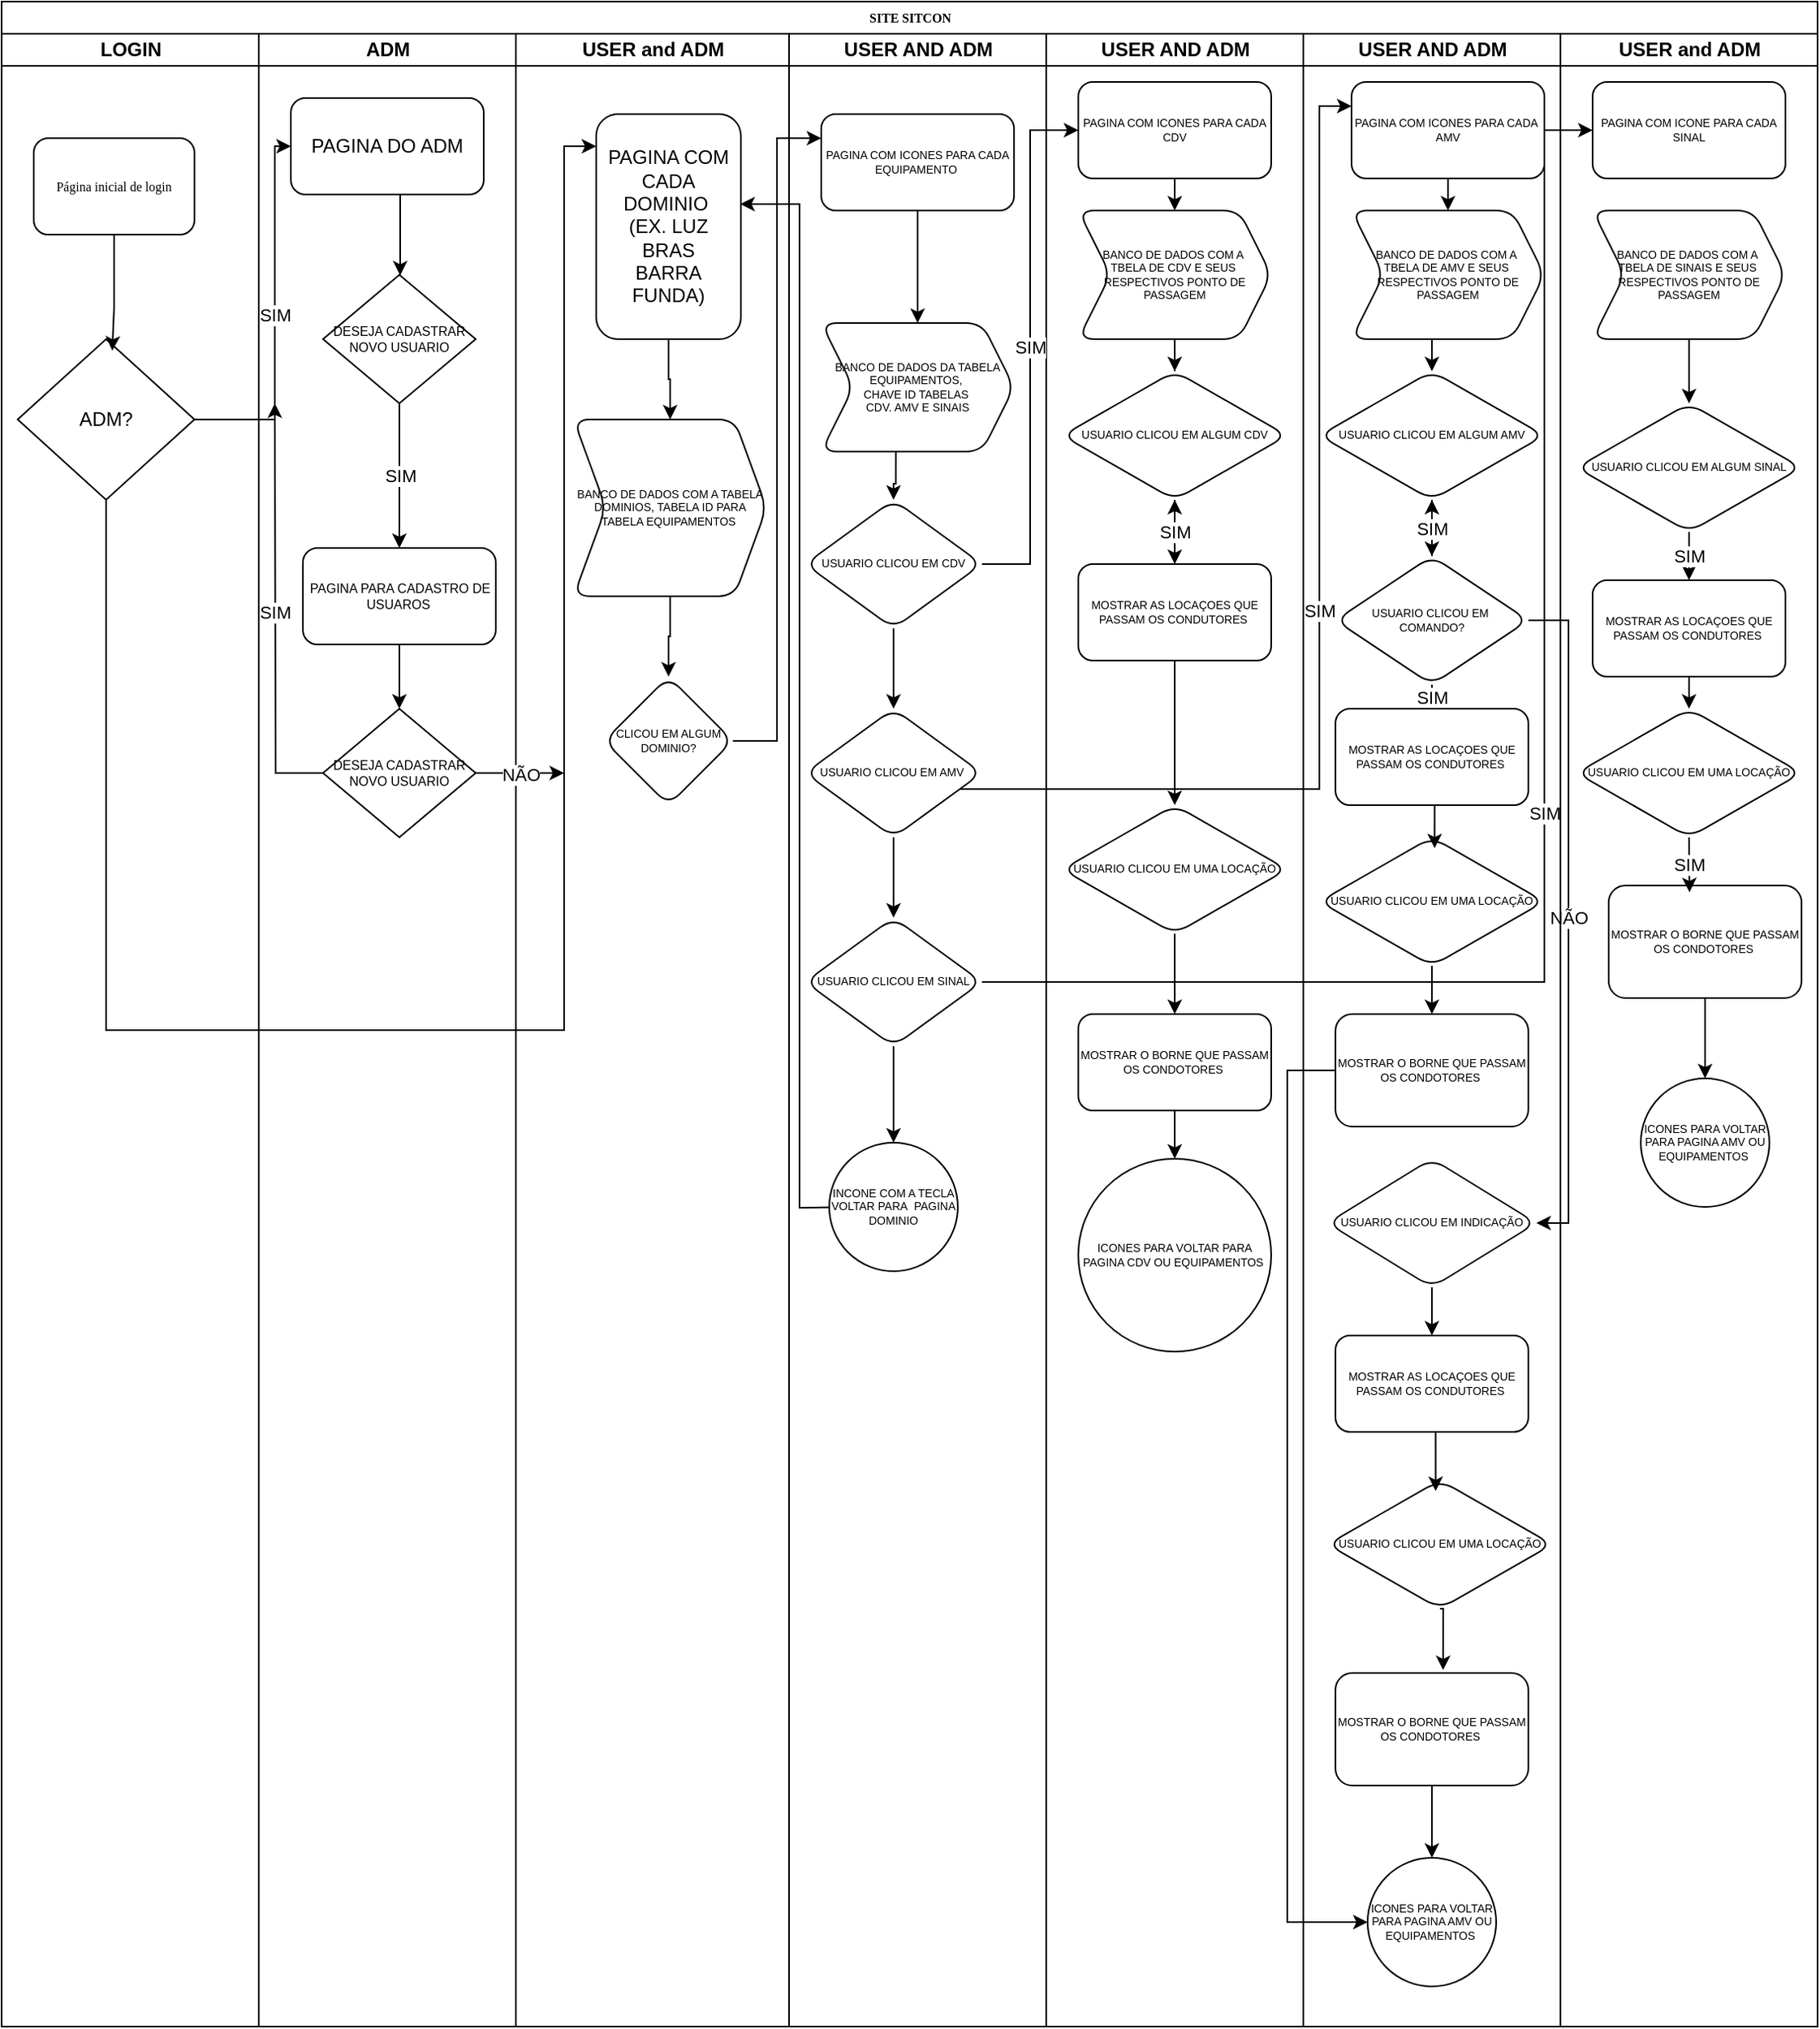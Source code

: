 <mxfile version="26.2.13">
  <diagram name="Page-1" id="74e2e168-ea6b-b213-b513-2b3c1d86103e">
    <mxGraphModel dx="870" dy="446" grid="1" gridSize="10" guides="1" tooltips="1" connect="1" arrows="1" fold="1" page="1" pageScale="1" pageWidth="1100" pageHeight="850" background="none" math="0" shadow="0">
      <root>
        <mxCell id="0" />
        <mxCell id="1" parent="0" />
        <mxCell id="77e6c97f196da883-1" value="SITE SITCON" style="swimlane;html=1;childLayout=stackLayout;startSize=20;rounded=0;shadow=0;labelBackgroundColor=none;strokeWidth=1;fontFamily=Verdana;fontSize=8;align=center;" parent="1" vertex="1">
          <mxGeometry x="470" y="40" width="1130" height="1260" as="geometry" />
        </mxCell>
        <mxCell id="77e6c97f196da883-2" value="LOGIN" style="swimlane;html=1;startSize=20;" parent="77e6c97f196da883-1" vertex="1">
          <mxGeometry y="20" width="160" height="1240" as="geometry" />
        </mxCell>
        <mxCell id="77e6c97f196da883-8" value="&lt;font style=&quot;vertical-align: inherit;&quot;&gt;&lt;font style=&quot;vertical-align: inherit;&quot;&gt;&lt;font style=&quot;vertical-align: inherit;&quot;&gt;&lt;font style=&quot;vertical-align: inherit;&quot;&gt;Página inicial de login&lt;/font&gt;&lt;/font&gt;&lt;/font&gt;&lt;/font&gt;" style="rounded=1;whiteSpace=wrap;html=1;shadow=0;labelBackgroundColor=none;strokeWidth=1;fontFamily=Verdana;fontSize=8;align=center;" parent="77e6c97f196da883-2" vertex="1">
          <mxGeometry x="20" y="65" width="100" height="60" as="geometry" />
        </mxCell>
        <mxCell id="tob97RW4iJGAJKN3WDi8-5" value="ADM?" style="rhombus;whiteSpace=wrap;html=1;" parent="77e6c97f196da883-2" vertex="1">
          <mxGeometry x="10" y="190" width="110" height="100" as="geometry" />
        </mxCell>
        <mxCell id="tob97RW4iJGAJKN3WDi8-8" value="" style="endArrow=classic;html=1;rounded=0;exitX=0.5;exitY=1;exitDx=0;exitDy=0;entryX=0.535;entryY=0.072;entryDx=0;entryDy=0;entryPerimeter=0;" parent="77e6c97f196da883-2" source="77e6c97f196da883-8" target="tob97RW4iJGAJKN3WDi8-5" edge="1">
          <mxGeometry width="50" height="50" relative="1" as="geometry">
            <mxPoint x="440" y="210" as="sourcePoint" />
            <mxPoint x="490" y="160" as="targetPoint" />
            <Array as="points">
              <mxPoint x="70" y="170" />
            </Array>
          </mxGeometry>
        </mxCell>
        <mxCell id="77e6c97f196da883-39" style="edgeStyle=orthogonalEdgeStyle;rounded=1;html=1;labelBackgroundColor=none;startArrow=none;startFill=0;startSize=5;endArrow=classicThin;endFill=1;endSize=5;jettySize=auto;orthogonalLoop=1;strokeWidth=1;fontFamily=Verdana;fontSize=8" parent="77e6c97f196da883-1" edge="1">
          <mxGeometry relative="1" as="geometry">
            <mxPoint x="600" y="690" as="sourcePoint" />
          </mxGeometry>
        </mxCell>
        <mxCell id="77e6c97f196da883-40" style="edgeStyle=orthogonalEdgeStyle;rounded=1;html=1;labelBackgroundColor=none;startArrow=none;startFill=0;startSize=5;endArrow=classicThin;endFill=1;endSize=5;jettySize=auto;orthogonalLoop=1;strokeWidth=1;fontFamily=Verdana;fontSize=8" parent="77e6c97f196da883-1" edge="1">
          <mxGeometry relative="1" as="geometry">
            <mxPoint x="770" y="690" as="sourcePoint" />
          </mxGeometry>
        </mxCell>
        <mxCell id="107ba76e4e335f99-3" style="edgeStyle=orthogonalEdgeStyle;rounded=1;html=1;labelBackgroundColor=none;startArrow=none;startFill=0;startSize=5;endArrow=classicThin;endFill=1;endSize=5;jettySize=auto;orthogonalLoop=1;strokeColor=#000000;strokeWidth=1;fontFamily=Verdana;fontSize=8;fontColor=#000000;" parent="77e6c97f196da883-1" edge="1">
          <mxGeometry relative="1" as="geometry">
            <mxPoint x="670" y="610" as="sourcePoint" />
          </mxGeometry>
        </mxCell>
        <mxCell id="107ba76e4e335f99-6" style="edgeStyle=orthogonalEdgeStyle;rounded=1;html=1;labelBackgroundColor=none;startArrow=none;startFill=0;startSize=5;endArrow=classicThin;endFill=1;endSize=5;jettySize=auto;orthogonalLoop=1;strokeWidth=1;fontFamily=Verdana;fontSize=8" parent="77e6c97f196da883-1" edge="1">
          <mxGeometry relative="1" as="geometry">
            <mxPoint x="510" y="610" as="targetPoint" />
          </mxGeometry>
        </mxCell>
        <mxCell id="77e6c97f196da883-3" value="ADM" style="swimlane;html=1;startSize=20;" parent="77e6c97f196da883-1" vertex="1">
          <mxGeometry x="160" y="20" width="160" height="1240" as="geometry" />
        </mxCell>
        <mxCell id="tob97RW4iJGAJKN3WDi8-20" value="SIM" style="edgeStyle=orthogonalEdgeStyle;rounded=0;orthogonalLoop=1;jettySize=auto;html=1;" parent="77e6c97f196da883-3" source="tob97RW4iJGAJKN3WDi8-11" target="tob97RW4iJGAJKN3WDi8-19" edge="1">
          <mxGeometry relative="1" as="geometry" />
        </mxCell>
        <mxCell id="tob97RW4iJGAJKN3WDi8-11" value="DESEJA CADASTRAR NOVO USUARIO" style="rhombus;whiteSpace=wrap;html=1;fontSize=8;" parent="77e6c97f196da883-3" vertex="1">
          <mxGeometry x="40" y="150" width="95" height="80" as="geometry" />
        </mxCell>
        <mxCell id="tob97RW4iJGAJKN3WDi8-23" value="" style="edgeStyle=orthogonalEdgeStyle;rounded=0;orthogonalLoop=1;jettySize=auto;html=1;" parent="77e6c97f196da883-3" source="tob97RW4iJGAJKN3WDi8-16" target="tob97RW4iJGAJKN3WDi8-11" edge="1">
          <mxGeometry relative="1" as="geometry">
            <Array as="points">
              <mxPoint x="88" y="110" />
              <mxPoint x="88" y="110" />
            </Array>
          </mxGeometry>
        </mxCell>
        <mxCell id="tob97RW4iJGAJKN3WDi8-16" value="PAGINA DO ADM" style="rounded=1;whiteSpace=wrap;html=1;" parent="77e6c97f196da883-3" vertex="1">
          <mxGeometry x="20" y="40" width="120" height="60" as="geometry" />
        </mxCell>
        <mxCell id="tob97RW4iJGAJKN3WDi8-24" value="" style="edgeStyle=orthogonalEdgeStyle;rounded=0;orthogonalLoop=1;jettySize=auto;html=1;" parent="77e6c97f196da883-3" source="tob97RW4iJGAJKN3WDi8-19" target="tob97RW4iJGAJKN3WDi8-21" edge="1">
          <mxGeometry relative="1" as="geometry" />
        </mxCell>
        <mxCell id="tob97RW4iJGAJKN3WDi8-19" value="PAGINA PARA CADASTRO DE USUAROS&amp;nbsp;" style="rounded=1;whiteSpace=wrap;html=1;fontSize=8;" parent="77e6c97f196da883-3" vertex="1">
          <mxGeometry x="27.5" y="320" width="120" height="60" as="geometry" />
        </mxCell>
        <mxCell id="tob97RW4iJGAJKN3WDi8-29" value="SIM" style="edgeStyle=orthogonalEdgeStyle;rounded=0;orthogonalLoop=1;jettySize=auto;html=1;exitX=0;exitY=0.5;exitDx=0;exitDy=0;" parent="77e6c97f196da883-3" source="tob97RW4iJGAJKN3WDi8-21" edge="1">
          <mxGeometry relative="1" as="geometry">
            <mxPoint x="10" y="230" as="targetPoint" />
          </mxGeometry>
        </mxCell>
        <mxCell id="tob97RW4iJGAJKN3WDi8-21" value="DESEJA CADASTRAR NOVO USUARIO" style="rhombus;whiteSpace=wrap;html=1;fontSize=8;" parent="77e6c97f196da883-3" vertex="1">
          <mxGeometry x="40" y="420" width="95" height="80" as="geometry" />
        </mxCell>
        <mxCell id="77e6c97f196da883-4" value="USER and ADM" style="swimlane;html=1;startSize=20;" parent="77e6c97f196da883-1" vertex="1">
          <mxGeometry x="320" y="20" width="170" height="1240" as="geometry" />
        </mxCell>
        <mxCell id="tob97RW4iJGAJKN3WDi8-35" value="" style="edgeStyle=orthogonalEdgeStyle;rounded=0;orthogonalLoop=1;jettySize=auto;html=1;" parent="77e6c97f196da883-4" source="tob97RW4iJGAJKN3WDi8-15" target="tob97RW4iJGAJKN3WDi8-34" edge="1">
          <mxGeometry relative="1" as="geometry" />
        </mxCell>
        <mxCell id="tob97RW4iJGAJKN3WDi8-15" value="PAGINA COM CADA DOMINIO&amp;nbsp;&lt;div&gt;(EX. LUZ&lt;/div&gt;&lt;div&gt;BRAS&lt;/div&gt;&lt;div&gt;BARRA FUNDA)&lt;/div&gt;" style="rounded=1;whiteSpace=wrap;html=1;" parent="77e6c97f196da883-4" vertex="1">
          <mxGeometry x="50" y="50" width="90" height="140" as="geometry" />
        </mxCell>
        <mxCell id="tob97RW4iJGAJKN3WDi8-37" value="" style="edgeStyle=orthogonalEdgeStyle;rounded=0;orthogonalLoop=1;jettySize=auto;html=1;" parent="77e6c97f196da883-4" source="tob97RW4iJGAJKN3WDi8-34" target="tob97RW4iJGAJKN3WDi8-36" edge="1">
          <mxGeometry relative="1" as="geometry" />
        </mxCell>
        <mxCell id="tob97RW4iJGAJKN3WDi8-34" value="BANCO DE DADOS COM A TABELA DOMINIOS, TABELA ID PARA TABELA EQUIPAMENTOS&amp;nbsp;" style="shape=step;perimeter=stepPerimeter;whiteSpace=wrap;html=1;fixedSize=1;rounded=1;fontSize=7;" parent="77e6c97f196da883-4" vertex="1">
          <mxGeometry x="36" y="240" width="120" height="110" as="geometry" />
        </mxCell>
        <mxCell id="tob97RW4iJGAJKN3WDi8-36" value="CLICOU EM ALGUM DOMINIO?" style="rhombus;whiteSpace=wrap;html=1;fontSize=7;rounded=1;" parent="77e6c97f196da883-4" vertex="1">
          <mxGeometry x="55" y="400" width="80" height="80" as="geometry" />
        </mxCell>
        <mxCell id="tob97RW4iJGAJKN3WDi8-72" style="edgeStyle=orthogonalEdgeStyle;rounded=0;orthogonalLoop=1;jettySize=auto;html=1;exitX=0;exitY=0.5;exitDx=0;exitDy=0;entryX=0.996;entryY=0.4;entryDx=0;entryDy=0;entryPerimeter=0;" parent="77e6c97f196da883-4" target="tob97RW4iJGAJKN3WDi8-15" edge="1">
          <mxGeometry relative="1" as="geometry">
            <mxPoint x="213" y="730" as="sourcePoint" />
            <mxPoint x="150" y="110" as="targetPoint" />
          </mxGeometry>
        </mxCell>
        <mxCell id="77e6c97f196da883-5" value="USER AND ADM" style="swimlane;html=1;startSize=20;" parent="77e6c97f196da883-1" vertex="1">
          <mxGeometry x="490" y="20" width="160" height="1240" as="geometry" />
        </mxCell>
        <mxCell id="77e6c97f196da883-36" style="edgeStyle=orthogonalEdgeStyle;rounded=1;html=1;labelBackgroundColor=none;startArrow=none;startFill=0;startSize=5;endArrow=classicThin;endFill=1;endSize=5;jettySize=auto;orthogonalLoop=1;strokeWidth=1;fontFamily=Verdana;fontSize=8" parent="77e6c97f196da883-5" edge="1">
          <mxGeometry relative="1" as="geometry">
            <mxPoint x="80" y="620" as="sourcePoint" />
          </mxGeometry>
        </mxCell>
        <mxCell id="tob97RW4iJGAJKN3WDi8-43" value="" style="edgeStyle=orthogonalEdgeStyle;rounded=0;orthogonalLoop=1;jettySize=auto;html=1;" parent="77e6c97f196da883-5" source="tob97RW4iJGAJKN3WDi8-38" target="tob97RW4iJGAJKN3WDi8-42" edge="1">
          <mxGeometry relative="1" as="geometry" />
        </mxCell>
        <mxCell id="tob97RW4iJGAJKN3WDi8-38" value="PAGINA COM ICONES PARA CADA EQUIPAMENTO&amp;nbsp;" style="whiteSpace=wrap;html=1;fontSize=7;rounded=1;" parent="77e6c97f196da883-5" vertex="1">
          <mxGeometry x="20" y="50" width="120" height="60" as="geometry" />
        </mxCell>
        <mxCell id="tob97RW4iJGAJKN3WDi8-45" value="" style="edgeStyle=orthogonalEdgeStyle;rounded=0;orthogonalLoop=1;jettySize=auto;html=1;exitX=0.387;exitY=0.975;exitDx=0;exitDy=0;exitPerimeter=0;" parent="77e6c97f196da883-5" source="tob97RW4iJGAJKN3WDi8-42" target="tob97RW4iJGAJKN3WDi8-44" edge="1">
          <mxGeometry relative="1" as="geometry" />
        </mxCell>
        <mxCell id="tob97RW4iJGAJKN3WDi8-42" value="&lt;font style=&quot;vertical-align: inherit;&quot;&gt;&lt;font style=&quot;vertical-align: inherit;&quot;&gt;BANCO DE DADOS DA TABELA EQUIPAMENTOS,&amp;nbsp;&lt;/font&gt;&lt;/font&gt;&lt;div&gt;&lt;font style=&quot;vertical-align: inherit;&quot;&gt;&lt;font style=&quot;vertical-align: inherit;&quot;&gt;CHAVE ID TABELAS&amp;nbsp;&lt;/font&gt;&lt;/font&gt;&lt;/div&gt;&lt;div&gt;&lt;font style=&quot;vertical-align: inherit;&quot;&gt;&lt;font style=&quot;vertical-align: inherit;&quot;&gt;CDV. AMV E SINAIS&lt;/font&gt;&lt;/font&gt;&lt;/div&gt;" style="shape=step;perimeter=stepPerimeter;whiteSpace=wrap;html=1;fixedSize=1;fontSize=7;rounded=1;" parent="77e6c97f196da883-5" vertex="1">
          <mxGeometry x="20" y="180" width="120" height="80" as="geometry" />
        </mxCell>
        <mxCell id="tob97RW4iJGAJKN3WDi8-47" value="" style="edgeStyle=orthogonalEdgeStyle;rounded=0;orthogonalLoop=1;jettySize=auto;html=1;" parent="77e6c97f196da883-5" source="tob97RW4iJGAJKN3WDi8-44" target="tob97RW4iJGAJKN3WDi8-46" edge="1">
          <mxGeometry relative="1" as="geometry" />
        </mxCell>
        <mxCell id="tob97RW4iJGAJKN3WDi8-44" value="USUARIO CLICOU EM CDV" style="rhombus;whiteSpace=wrap;html=1;fontSize=7;rounded=1;" parent="77e6c97f196da883-5" vertex="1">
          <mxGeometry x="10" y="290" width="110" height="80" as="geometry" />
        </mxCell>
        <mxCell id="tob97RW4iJGAJKN3WDi8-49" value="" style="edgeStyle=orthogonalEdgeStyle;rounded=0;orthogonalLoop=1;jettySize=auto;html=1;" parent="77e6c97f196da883-5" source="tob97RW4iJGAJKN3WDi8-46" target="tob97RW4iJGAJKN3WDi8-48" edge="1">
          <mxGeometry relative="1" as="geometry" />
        </mxCell>
        <mxCell id="tob97RW4iJGAJKN3WDi8-46" value="USUARIO CLICOU EM AMV&amp;nbsp;" style="rhombus;whiteSpace=wrap;html=1;fontSize=7;rounded=1;" parent="77e6c97f196da883-5" vertex="1">
          <mxGeometry x="10" y="420" width="110" height="80" as="geometry" />
        </mxCell>
        <mxCell id="tob97RW4iJGAJKN3WDi8-54" value="" style="edgeStyle=orthogonalEdgeStyle;rounded=0;orthogonalLoop=1;jettySize=auto;html=1;" parent="77e6c97f196da883-5" source="tob97RW4iJGAJKN3WDi8-48" target="tob97RW4iJGAJKN3WDi8-53" edge="1">
          <mxGeometry relative="1" as="geometry" />
        </mxCell>
        <mxCell id="tob97RW4iJGAJKN3WDi8-48" value="USUARIO CLICOU EM SINAL" style="rhombus;whiteSpace=wrap;html=1;fontSize=7;rounded=1;" parent="77e6c97f196da883-5" vertex="1">
          <mxGeometry x="10" y="550" width="110" height="80" as="geometry" />
        </mxCell>
        <mxCell id="tob97RW4iJGAJKN3WDi8-53" value="INCONE COM A TECLA VOLTAR PARA&amp;nbsp; PAGINA DOMINIO" style="ellipse;whiteSpace=wrap;html=1;fontSize=7;rounded=1;spacingTop=-1;" parent="77e6c97f196da883-5" vertex="1">
          <mxGeometry x="25" y="690" width="80" height="80" as="geometry" />
        </mxCell>
        <mxCell id="77e6c97f196da883-6" value="USER AND ADM" style="swimlane;html=1;startSize=20;" parent="77e6c97f196da883-1" vertex="1">
          <mxGeometry x="650" y="20" width="160" height="1240" as="geometry" />
        </mxCell>
        <mxCell id="tob97RW4iJGAJKN3WDi8-56" value="PAGINA COM ICONES PARA CADA CDV" style="whiteSpace=wrap;html=1;fontSize=7;rounded=1;" parent="77e6c97f196da883-6" vertex="1">
          <mxGeometry x="20" y="30" width="120" height="60" as="geometry" />
        </mxCell>
        <mxCell id="1hmsZ975THdR29czLZ52-2" style="edgeStyle=orthogonalEdgeStyle;rounded=0;orthogonalLoop=1;jettySize=auto;html=1;exitX=0.5;exitY=1;exitDx=0;exitDy=0;entryX=0.5;entryY=0;entryDx=0;entryDy=0;entryPerimeter=0;" edge="1" parent="77e6c97f196da883-6" source="tob97RW4iJGAJKN3WDi8-56">
          <mxGeometry relative="1" as="geometry">
            <mxPoint x="80" y="110" as="targetPoint" />
          </mxGeometry>
        </mxCell>
        <mxCell id="1hmsZ975THdR29czLZ52-7" value="" style="edgeStyle=orthogonalEdgeStyle;rounded=0;orthogonalLoop=1;jettySize=auto;html=1;" edge="1" parent="77e6c97f196da883-6" source="1hmsZ975THdR29czLZ52-3" target="1hmsZ975THdR29czLZ52-6">
          <mxGeometry relative="1" as="geometry" />
        </mxCell>
        <mxCell id="1hmsZ975THdR29czLZ52-3" value="BANCO DE DADOS COM A&amp;nbsp;&lt;div&gt;&lt;font style=&quot;vertical-align: inherit;&quot;&gt;&lt;font style=&quot;vertical-align: inherit;&quot;&gt;TBELA DE CDV E SEUS&amp;nbsp;&lt;/font&gt;&lt;/font&gt;&lt;/div&gt;&lt;div&gt;&lt;font style=&quot;vertical-align: inherit;&quot;&gt;&lt;font style=&quot;vertical-align: inherit;&quot;&gt;&lt;font style=&quot;vertical-align: inherit;&quot;&gt;&lt;font style=&quot;vertical-align: inherit;&quot;&gt;RESPECTIVOS PONTO DE PASSAGEM&lt;/font&gt;&lt;/font&gt;&lt;/font&gt;&lt;/font&gt;&lt;/div&gt;" style="shape=step;perimeter=stepPerimeter;whiteSpace=wrap;html=1;fixedSize=1;fontSize=7;rounded=1;" vertex="1" parent="77e6c97f196da883-6">
          <mxGeometry x="20" y="110" width="120" height="80" as="geometry" />
        </mxCell>
        <mxCell id="1hmsZ975THdR29czLZ52-9" value="" style="edgeStyle=orthogonalEdgeStyle;rounded=0;orthogonalLoop=1;jettySize=auto;html=1;" edge="1" parent="77e6c97f196da883-6" source="1hmsZ975THdR29czLZ52-6" target="1hmsZ975THdR29czLZ52-8">
          <mxGeometry relative="1" as="geometry" />
        </mxCell>
        <mxCell id="1hmsZ975THdR29czLZ52-6" value="USUARIO CLICOU EM ALGUM CDV" style="rhombus;whiteSpace=wrap;html=1;fontSize=7;rounded=1;" vertex="1" parent="77e6c97f196da883-6">
          <mxGeometry x="10" y="210" width="140" height="80" as="geometry" />
        </mxCell>
        <mxCell id="1hmsZ975THdR29czLZ52-10" value="SIM" style="edgeStyle=orthogonalEdgeStyle;rounded=0;orthogonalLoop=1;jettySize=auto;html=1;" edge="1" parent="77e6c97f196da883-6" source="1hmsZ975THdR29czLZ52-8" target="1hmsZ975THdR29czLZ52-6">
          <mxGeometry relative="1" as="geometry" />
        </mxCell>
        <mxCell id="1hmsZ975THdR29czLZ52-12" value="" style="edgeStyle=orthogonalEdgeStyle;rounded=0;orthogonalLoop=1;jettySize=auto;html=1;" edge="1" parent="77e6c97f196da883-6" source="1hmsZ975THdR29czLZ52-8" target="1hmsZ975THdR29czLZ52-11">
          <mxGeometry relative="1" as="geometry" />
        </mxCell>
        <mxCell id="1hmsZ975THdR29czLZ52-8" value="MOSTRAR AS LOCAÇOES QUE PASSAM OS CONDUTORES&amp;nbsp;" style="whiteSpace=wrap;html=1;fontSize=7;rounded=1;" vertex="1" parent="77e6c97f196da883-6">
          <mxGeometry x="20" y="330" width="120" height="60" as="geometry" />
        </mxCell>
        <mxCell id="1hmsZ975THdR29czLZ52-14" value="" style="edgeStyle=orthogonalEdgeStyle;rounded=0;orthogonalLoop=1;jettySize=auto;html=1;" edge="1" parent="77e6c97f196da883-6" source="1hmsZ975THdR29czLZ52-11" target="1hmsZ975THdR29czLZ52-13">
          <mxGeometry relative="1" as="geometry" />
        </mxCell>
        <mxCell id="1hmsZ975THdR29czLZ52-11" value="USUARIO CLICOU EM UMA LOCAÇÃO" style="rhombus;whiteSpace=wrap;html=1;fontSize=7;rounded=1;" vertex="1" parent="77e6c97f196da883-6">
          <mxGeometry x="10" y="480" width="140" height="80" as="geometry" />
        </mxCell>
        <mxCell id="1hmsZ975THdR29czLZ52-16" value="" style="edgeStyle=orthogonalEdgeStyle;rounded=0;orthogonalLoop=1;jettySize=auto;html=1;" edge="1" parent="77e6c97f196da883-6" source="1hmsZ975THdR29czLZ52-13" target="1hmsZ975THdR29czLZ52-15">
          <mxGeometry relative="1" as="geometry" />
        </mxCell>
        <mxCell id="1hmsZ975THdR29czLZ52-13" value="MOSTRAR O BORNE QUE PASSAM OS CONDOTORES&amp;nbsp;" style="whiteSpace=wrap;html=1;fontSize=7;rounded=1;" vertex="1" parent="77e6c97f196da883-6">
          <mxGeometry x="20" y="610" width="120" height="60" as="geometry" />
        </mxCell>
        <mxCell id="1hmsZ975THdR29czLZ52-15" value="ICONES PARA VOLTAR PARA PAGINA CDV OU EQUIPAMENTOS&amp;nbsp;" style="ellipse;whiteSpace=wrap;html=1;fontSize=7;rounded=1;" vertex="1" parent="77e6c97f196da883-6">
          <mxGeometry x="20" y="700" width="120" height="120" as="geometry" />
        </mxCell>
        <mxCell id="tob97RW4iJGAJKN3WDi8-6" value="SIM" style="endArrow=classic;html=1;rounded=0;exitX=1;exitY=0.5;exitDx=0;exitDy=0;entryX=0;entryY=0.5;entryDx=0;entryDy=0;" parent="77e6c97f196da883-1" source="tob97RW4iJGAJKN3WDi8-5" target="tob97RW4iJGAJKN3WDi8-16" edge="1">
          <mxGeometry width="50" height="50" relative="1" as="geometry">
            <mxPoint x="410" y="260" as="sourcePoint" />
            <mxPoint x="200" y="80" as="targetPoint" />
            <Array as="points">
              <mxPoint x="170" y="260" />
              <mxPoint x="170" y="189" />
              <mxPoint x="170" y="90" />
            </Array>
          </mxGeometry>
        </mxCell>
        <mxCell id="tob97RW4iJGAJKN3WDi8-28" value="NÃO" style="edgeStyle=orthogonalEdgeStyle;rounded=0;orthogonalLoop=1;jettySize=auto;html=1;" parent="77e6c97f196da883-1" source="tob97RW4iJGAJKN3WDi8-21" edge="1">
          <mxGeometry relative="1" as="geometry">
            <mxPoint x="350" y="480" as="targetPoint" />
          </mxGeometry>
        </mxCell>
        <mxCell id="tob97RW4iJGAJKN3WDi8-9" value="" style="endArrow=classic;html=1;rounded=0;exitX=0.5;exitY=1;exitDx=0;exitDy=0;" parent="77e6c97f196da883-1" source="tob97RW4iJGAJKN3WDi8-5" edge="1">
          <mxGeometry width="50" height="50" relative="1" as="geometry">
            <mxPoint x="440" y="240" as="sourcePoint" />
            <mxPoint x="370" y="90" as="targetPoint" />
            <Array as="points">
              <mxPoint x="65" y="640" />
              <mxPoint x="350" y="640" />
              <mxPoint x="350" y="250" />
              <mxPoint x="350" y="90" />
            </Array>
          </mxGeometry>
        </mxCell>
        <mxCell id="tob97RW4iJGAJKN3WDi8-39" value="" style="edgeStyle=orthogonalEdgeStyle;rounded=0;orthogonalLoop=1;jettySize=auto;html=1;entryX=0;entryY=0.25;entryDx=0;entryDy=0;" parent="77e6c97f196da883-1" source="tob97RW4iJGAJKN3WDi8-36" target="tob97RW4iJGAJKN3WDi8-38" edge="1">
          <mxGeometry relative="1" as="geometry" />
        </mxCell>
        <mxCell id="tob97RW4iJGAJKN3WDi8-50" value="USER AND ADM" style="swimlane;html=1;startSize=20;" parent="77e6c97f196da883-1" vertex="1">
          <mxGeometry x="810" y="20" width="160" height="1240" as="geometry" />
        </mxCell>
        <mxCell id="1hmsZ975THdR29czLZ52-19" style="edgeStyle=orthogonalEdgeStyle;rounded=0;orthogonalLoop=1;jettySize=auto;html=1;exitX=0.5;exitY=1;exitDx=0;exitDy=0;entryX=0.5;entryY=0;entryDx=0;entryDy=0;" edge="1" parent="tob97RW4iJGAJKN3WDi8-50" source="tob97RW4iJGAJKN3WDi8-58" target="1hmsZ975THdR29czLZ52-17">
          <mxGeometry relative="1" as="geometry" />
        </mxCell>
        <mxCell id="tob97RW4iJGAJKN3WDi8-58" value="PAGINA COM ICONES PARA CADA&amp;nbsp;&lt;div&gt;AMV&lt;/div&gt;" style="whiteSpace=wrap;html=1;fontSize=7;rounded=1;" parent="tob97RW4iJGAJKN3WDi8-50" vertex="1">
          <mxGeometry x="30" y="30" width="120" height="60" as="geometry" />
        </mxCell>
        <mxCell id="1hmsZ975THdR29czLZ52-20" style="edgeStyle=orthogonalEdgeStyle;rounded=0;orthogonalLoop=1;jettySize=auto;html=1;exitX=0.5;exitY=1;exitDx=0;exitDy=0;entryX=0.5;entryY=0;entryDx=0;entryDy=0;" edge="1" parent="tob97RW4iJGAJKN3WDi8-50" source="1hmsZ975THdR29czLZ52-17" target="1hmsZ975THdR29czLZ52-18">
          <mxGeometry relative="1" as="geometry" />
        </mxCell>
        <mxCell id="1hmsZ975THdR29czLZ52-17" value="BANCO DE DADOS COM A&amp;nbsp;&lt;div&gt;&lt;font style=&quot;vertical-align: inherit;&quot;&gt;&lt;font style=&quot;vertical-align: inherit;&quot;&gt;TBELA DE AMV E SEUS&amp;nbsp;&lt;/font&gt;&lt;/font&gt;&lt;/div&gt;&lt;div&gt;&lt;font style=&quot;vertical-align: inherit;&quot;&gt;&lt;font style=&quot;vertical-align: inherit;&quot;&gt;&lt;font style=&quot;vertical-align: inherit;&quot;&gt;&lt;font style=&quot;vertical-align: inherit;&quot;&gt;RESPECTIVOS PONTO DE PASSAGEM&lt;/font&gt;&lt;/font&gt;&lt;/font&gt;&lt;/font&gt;&lt;/div&gt;" style="shape=step;perimeter=stepPerimeter;whiteSpace=wrap;html=1;fixedSize=1;fontSize=7;rounded=1;" vertex="1" parent="tob97RW4iJGAJKN3WDi8-50">
          <mxGeometry x="30" y="110" width="120" height="80" as="geometry" />
        </mxCell>
        <mxCell id="1hmsZ975THdR29czLZ52-24" value="" style="edgeStyle=orthogonalEdgeStyle;rounded=0;orthogonalLoop=1;jettySize=auto;html=1;" edge="1" parent="tob97RW4iJGAJKN3WDi8-50" source="1hmsZ975THdR29czLZ52-18" target="1hmsZ975THdR29czLZ52-23">
          <mxGeometry relative="1" as="geometry" />
        </mxCell>
        <mxCell id="1hmsZ975THdR29czLZ52-18" value="USUARIO CLICOU EM ALGUM AMV" style="rhombus;whiteSpace=wrap;html=1;fontSize=7;rounded=1;" vertex="1" parent="tob97RW4iJGAJKN3WDi8-50">
          <mxGeometry x="10" y="210" width="140" height="80" as="geometry" />
        </mxCell>
        <mxCell id="1hmsZ975THdR29czLZ52-26" value="SIM" style="edgeStyle=orthogonalEdgeStyle;rounded=0;orthogonalLoop=1;jettySize=auto;html=1;" edge="1" parent="tob97RW4iJGAJKN3WDi8-50" source="1hmsZ975THdR29czLZ52-23" target="1hmsZ975THdR29czLZ52-18">
          <mxGeometry relative="1" as="geometry" />
        </mxCell>
        <mxCell id="1hmsZ975THdR29czLZ52-32" value="SIM" style="edgeStyle=orthogonalEdgeStyle;rounded=0;orthogonalLoop=1;jettySize=auto;html=1;exitX=0.5;exitY=1;exitDx=0;exitDy=0;entryX=0.5;entryY=0;entryDx=0;entryDy=0;" edge="1" parent="tob97RW4iJGAJKN3WDi8-50" source="1hmsZ975THdR29czLZ52-23" target="1hmsZ975THdR29czLZ52-27">
          <mxGeometry relative="1" as="geometry" />
        </mxCell>
        <mxCell id="1hmsZ975THdR29czLZ52-56" value="NÃO" style="edgeStyle=orthogonalEdgeStyle;rounded=0;orthogonalLoop=1;jettySize=auto;html=1;exitX=1;exitY=0.5;exitDx=0;exitDy=0;entryX=1;entryY=0.5;entryDx=0;entryDy=0;" edge="1" parent="tob97RW4iJGAJKN3WDi8-50" source="1hmsZ975THdR29czLZ52-23" target="1hmsZ975THdR29czLZ52-38">
          <mxGeometry relative="1" as="geometry" />
        </mxCell>
        <mxCell id="1hmsZ975THdR29czLZ52-23" value="USUARIO CLICOU EM&amp;nbsp;&lt;div&gt;COMANDO?&lt;/div&gt;" style="rhombus;whiteSpace=wrap;html=1;fontSize=7;rounded=1;" vertex="1" parent="tob97RW4iJGAJKN3WDi8-50">
          <mxGeometry x="20" y="325" width="120" height="80" as="geometry" />
        </mxCell>
        <mxCell id="1hmsZ975THdR29czLZ52-27" value="MOSTRAR AS LOCAÇOES QUE PASSAM OS CONDUTORES&amp;nbsp;" style="whiteSpace=wrap;html=1;fontSize=7;rounded=1;" vertex="1" parent="tob97RW4iJGAJKN3WDi8-50">
          <mxGeometry x="20" y="420" width="120" height="60" as="geometry" />
        </mxCell>
        <mxCell id="1hmsZ975THdR29czLZ52-37" style="edgeStyle=orthogonalEdgeStyle;rounded=0;orthogonalLoop=1;jettySize=auto;html=1;exitX=0.5;exitY=1;exitDx=0;exitDy=0;entryX=0.5;entryY=0;entryDx=0;entryDy=0;" edge="1" parent="tob97RW4iJGAJKN3WDi8-50" source="1hmsZ975THdR29czLZ52-30" target="1hmsZ975THdR29czLZ52-31">
          <mxGeometry relative="1" as="geometry" />
        </mxCell>
        <mxCell id="1hmsZ975THdR29czLZ52-30" value="USUARIO CLICOU EM UMA LOCAÇÃO" style="rhombus;whiteSpace=wrap;html=1;fontSize=7;rounded=1;" vertex="1" parent="tob97RW4iJGAJKN3WDi8-50">
          <mxGeometry x="10" y="500" width="140" height="80" as="geometry" />
        </mxCell>
        <mxCell id="1hmsZ975THdR29czLZ52-74" style="edgeStyle=orthogonalEdgeStyle;rounded=0;orthogonalLoop=1;jettySize=auto;html=1;exitX=0;exitY=0.5;exitDx=0;exitDy=0;entryX=0;entryY=0.5;entryDx=0;entryDy=0;" edge="1" parent="tob97RW4iJGAJKN3WDi8-50" source="1hmsZ975THdR29czLZ52-31" target="1hmsZ975THdR29czLZ52-64">
          <mxGeometry relative="1" as="geometry">
            <Array as="points">
              <mxPoint x="-10" y="645" />
              <mxPoint x="-10" y="1175" />
            </Array>
          </mxGeometry>
        </mxCell>
        <mxCell id="1hmsZ975THdR29czLZ52-31" value="MOSTRAR O BORNE QUE PASSAM OS CONDOTORES&amp;nbsp;" style="whiteSpace=wrap;html=1;fontSize=7;rounded=1;" vertex="1" parent="tob97RW4iJGAJKN3WDi8-50">
          <mxGeometry x="20" y="610" width="120" height="70" as="geometry" />
        </mxCell>
        <mxCell id="1hmsZ975THdR29czLZ52-33" style="edgeStyle=orthogonalEdgeStyle;rounded=0;orthogonalLoop=1;jettySize=auto;html=1;exitX=0.5;exitY=1;exitDx=0;exitDy=0;entryX=0.512;entryY=0.085;entryDx=0;entryDy=0;entryPerimeter=0;" edge="1" parent="tob97RW4iJGAJKN3WDi8-50" source="1hmsZ975THdR29czLZ52-27" target="1hmsZ975THdR29czLZ52-30">
          <mxGeometry relative="1" as="geometry" />
        </mxCell>
        <mxCell id="1hmsZ975THdR29czLZ52-66" style="edgeStyle=orthogonalEdgeStyle;rounded=0;orthogonalLoop=1;jettySize=auto;html=1;exitX=0.5;exitY=1;exitDx=0;exitDy=0;entryX=0.5;entryY=0;entryDx=0;entryDy=0;" edge="1" parent="tob97RW4iJGAJKN3WDi8-50" source="1hmsZ975THdR29czLZ52-38" target="1hmsZ975THdR29czLZ52-57">
          <mxGeometry relative="1" as="geometry" />
        </mxCell>
        <mxCell id="1hmsZ975THdR29czLZ52-38" value="USUARIO CLICOU EM INDICAÇÃO" style="rhombus;whiteSpace=wrap;html=1;fontSize=7;rounded=1;" vertex="1" parent="tob97RW4iJGAJKN3WDi8-50">
          <mxGeometry x="15" y="700" width="130" height="80" as="geometry" />
        </mxCell>
        <mxCell id="1hmsZ975THdR29czLZ52-57" value="MOSTRAR AS LOCAÇOES QUE PASSAM OS CONDUTORES&amp;nbsp;" style="whiteSpace=wrap;html=1;fontSize=7;rounded=1;" vertex="1" parent="tob97RW4iJGAJKN3WDi8-50">
          <mxGeometry x="20" y="810" width="120" height="60" as="geometry" />
        </mxCell>
        <mxCell id="1hmsZ975THdR29czLZ52-58" value="USUARIO CLICOU EM UMA LOCAÇÃO" style="rhombus;whiteSpace=wrap;html=1;fontSize=7;rounded=1;" vertex="1" parent="tob97RW4iJGAJKN3WDi8-50">
          <mxGeometry x="15" y="900" width="140" height="80" as="geometry" />
        </mxCell>
        <mxCell id="1hmsZ975THdR29czLZ52-69" style="edgeStyle=orthogonalEdgeStyle;rounded=0;orthogonalLoop=1;jettySize=auto;html=1;exitX=0.5;exitY=1;exitDx=0;exitDy=0;entryX=0.5;entryY=0;entryDx=0;entryDy=0;" edge="1" parent="tob97RW4iJGAJKN3WDi8-50" source="1hmsZ975THdR29czLZ52-59" target="1hmsZ975THdR29czLZ52-64">
          <mxGeometry relative="1" as="geometry" />
        </mxCell>
        <mxCell id="1hmsZ975THdR29czLZ52-59" value="MOSTRAR O BORNE QUE PASSAM OS CONDOTORES&amp;nbsp;" style="whiteSpace=wrap;html=1;fontSize=7;rounded=1;" vertex="1" parent="tob97RW4iJGAJKN3WDi8-50">
          <mxGeometry x="20" y="1020" width="120" height="70" as="geometry" />
        </mxCell>
        <mxCell id="1hmsZ975THdR29czLZ52-64" value="ICONES PARA VOLTAR PARA PAGINA AMV OU EQUIPAMENTOS&amp;nbsp;" style="ellipse;whiteSpace=wrap;html=1;fontSize=7;rounded=1;" vertex="1" parent="tob97RW4iJGAJKN3WDi8-50">
          <mxGeometry x="40" y="1135" width="80" height="80" as="geometry" />
        </mxCell>
        <mxCell id="1hmsZ975THdR29czLZ52-67" style="edgeStyle=orthogonalEdgeStyle;rounded=0;orthogonalLoop=1;jettySize=auto;html=1;exitX=0.5;exitY=1;exitDx=0;exitDy=0;entryX=0.481;entryY=0.085;entryDx=0;entryDy=0;entryPerimeter=0;" edge="1" parent="tob97RW4iJGAJKN3WDi8-50" source="1hmsZ975THdR29czLZ52-57" target="1hmsZ975THdR29czLZ52-58">
          <mxGeometry relative="1" as="geometry" />
        </mxCell>
        <mxCell id="1hmsZ975THdR29czLZ52-68" style="edgeStyle=orthogonalEdgeStyle;rounded=0;orthogonalLoop=1;jettySize=auto;html=1;exitX=0.5;exitY=1;exitDx=0;exitDy=0;entryX=0.558;entryY=-0.026;entryDx=0;entryDy=0;entryPerimeter=0;" edge="1" parent="tob97RW4iJGAJKN3WDi8-50" source="1hmsZ975THdR29czLZ52-58" target="1hmsZ975THdR29czLZ52-59">
          <mxGeometry relative="1" as="geometry" />
        </mxCell>
        <mxCell id="tob97RW4iJGAJKN3WDi8-57" value="SIM" style="edgeStyle=orthogonalEdgeStyle;rounded=0;orthogonalLoop=1;jettySize=auto;html=1;entryX=0;entryY=0.5;entryDx=0;entryDy=0;" parent="77e6c97f196da883-1" source="tob97RW4iJGAJKN3WDi8-44" target="tob97RW4iJGAJKN3WDi8-56" edge="1">
          <mxGeometry relative="1" as="geometry" />
        </mxCell>
        <mxCell id="tob97RW4iJGAJKN3WDi8-59" value="SIM" style="edgeStyle=orthogonalEdgeStyle;rounded=0;orthogonalLoop=1;jettySize=auto;html=1;entryX=0;entryY=0.25;entryDx=0;entryDy=0;" parent="77e6c97f196da883-1" source="tob97RW4iJGAJKN3WDi8-46" target="tob97RW4iJGAJKN3WDi8-58" edge="1">
          <mxGeometry relative="1" as="geometry">
            <Array as="points">
              <mxPoint x="820" y="490" />
              <mxPoint x="820" y="65" />
            </Array>
          </mxGeometry>
        </mxCell>
        <mxCell id="tob97RW4iJGAJKN3WDi8-69" value="SIM" style="edgeStyle=orthogonalEdgeStyle;rounded=0;orthogonalLoop=1;jettySize=auto;html=1;" parent="77e6c97f196da883-1" source="tob97RW4iJGAJKN3WDi8-48" target="tob97RW4iJGAJKN3WDi8-68" edge="1">
          <mxGeometry relative="1" as="geometry">
            <Array as="points">
              <mxPoint x="960" y="610" />
              <mxPoint x="960" y="80" />
            </Array>
          </mxGeometry>
        </mxCell>
        <mxCell id="tob97RW4iJGAJKN3WDi8-66" value="USER and ADM" style="swimlane;html=1;startSize=20;" parent="77e6c97f196da883-1" vertex="1">
          <mxGeometry x="970" y="20" width="160" height="1240" as="geometry" />
        </mxCell>
        <mxCell id="tob97RW4iJGAJKN3WDi8-68" value="PAGINA COM ICONE PARA CADA&lt;div&gt;SINAL&lt;/div&gt;" style="whiteSpace=wrap;html=1;fontSize=7;rounded=1;" parent="tob97RW4iJGAJKN3WDi8-66" vertex="1">
          <mxGeometry x="20" y="30" width="120" height="60" as="geometry" />
        </mxCell>
        <mxCell id="1hmsZ975THdR29czLZ52-75" style="edgeStyle=orthogonalEdgeStyle;rounded=0;orthogonalLoop=1;jettySize=auto;html=1;exitX=0.5;exitY=1;exitDx=0;exitDy=0;entryX=0.5;entryY=0;entryDx=0;entryDy=0;" edge="1" parent="tob97RW4iJGAJKN3WDi8-66" source="1hmsZ975THdR29czLZ52-70" target="1hmsZ975THdR29czLZ52-71">
          <mxGeometry relative="1" as="geometry" />
        </mxCell>
        <mxCell id="1hmsZ975THdR29czLZ52-70" value="BANCO DE DADOS COM A&amp;nbsp;&lt;div&gt;&lt;font style=&quot;vertical-align: inherit;&quot;&gt;&lt;font style=&quot;vertical-align: inherit;&quot;&gt;TBELA DE SINAIS E SEUS&amp;nbsp;&lt;/font&gt;&lt;/font&gt;&lt;/div&gt;&lt;div&gt;&lt;font style=&quot;vertical-align: inherit;&quot;&gt;&lt;font style=&quot;vertical-align: inherit;&quot;&gt;&lt;font style=&quot;vertical-align: inherit;&quot;&gt;&lt;font style=&quot;vertical-align: inherit;&quot;&gt;RESPECTIVOS PONTO DE PASSAGEM&lt;/font&gt;&lt;/font&gt;&lt;/font&gt;&lt;/font&gt;&lt;/div&gt;" style="shape=step;perimeter=stepPerimeter;whiteSpace=wrap;html=1;fixedSize=1;fontSize=7;rounded=1;" vertex="1" parent="tob97RW4iJGAJKN3WDi8-66">
          <mxGeometry x="20" y="110" width="120" height="80" as="geometry" />
        </mxCell>
        <mxCell id="1hmsZ975THdR29czLZ52-76" value="SIM" style="edgeStyle=orthogonalEdgeStyle;rounded=0;orthogonalLoop=1;jettySize=auto;html=1;exitX=0.5;exitY=1;exitDx=0;exitDy=0;entryX=0.5;entryY=0;entryDx=0;entryDy=0;" edge="1" parent="tob97RW4iJGAJKN3WDi8-66" source="1hmsZ975THdR29czLZ52-71" target="1hmsZ975THdR29czLZ52-72">
          <mxGeometry relative="1" as="geometry" />
        </mxCell>
        <mxCell id="1hmsZ975THdR29czLZ52-71" value="USUARIO CLICOU EM ALGUM SINAL" style="rhombus;whiteSpace=wrap;html=1;fontSize=7;rounded=1;" vertex="1" parent="tob97RW4iJGAJKN3WDi8-66">
          <mxGeometry x="10" y="230" width="140" height="80" as="geometry" />
        </mxCell>
        <mxCell id="1hmsZ975THdR29czLZ52-79" style="edgeStyle=orthogonalEdgeStyle;rounded=0;orthogonalLoop=1;jettySize=auto;html=1;exitX=0.5;exitY=1;exitDx=0;exitDy=0;entryX=0.5;entryY=0;entryDx=0;entryDy=0;" edge="1" parent="tob97RW4iJGAJKN3WDi8-66" source="1hmsZ975THdR29czLZ52-72" target="1hmsZ975THdR29czLZ52-77">
          <mxGeometry relative="1" as="geometry" />
        </mxCell>
        <mxCell id="1hmsZ975THdR29czLZ52-72" value="MOSTRAR AS LOCAÇOES QUE PASSAM OS CONDUTORES&amp;nbsp;" style="whiteSpace=wrap;html=1;fontSize=7;rounded=1;" vertex="1" parent="tob97RW4iJGAJKN3WDi8-66">
          <mxGeometry x="20" y="340" width="120" height="60" as="geometry" />
        </mxCell>
        <mxCell id="1hmsZ975THdR29czLZ52-77" value="USUARIO CLICOU EM UMA LOCAÇÃO" style="rhombus;whiteSpace=wrap;html=1;fontSize=7;rounded=1;" vertex="1" parent="tob97RW4iJGAJKN3WDi8-66">
          <mxGeometry x="10" y="420" width="140" height="80" as="geometry" />
        </mxCell>
        <mxCell id="1hmsZ975THdR29czLZ52-82" style="edgeStyle=orthogonalEdgeStyle;rounded=0;orthogonalLoop=1;jettySize=auto;html=1;exitX=0.5;exitY=1;exitDx=0;exitDy=0;" edge="1" parent="tob97RW4iJGAJKN3WDi8-66" source="1hmsZ975THdR29czLZ52-78" target="1hmsZ975THdR29czLZ52-81">
          <mxGeometry relative="1" as="geometry" />
        </mxCell>
        <mxCell id="1hmsZ975THdR29czLZ52-78" value="MOSTRAR O BORNE QUE PASSAM OS CONDOTORES&amp;nbsp;" style="whiteSpace=wrap;html=1;fontSize=7;rounded=1;" vertex="1" parent="tob97RW4iJGAJKN3WDi8-66">
          <mxGeometry x="30" y="530" width="120" height="70" as="geometry" />
        </mxCell>
        <mxCell id="1hmsZ975THdR29czLZ52-80" value="SIM" style="edgeStyle=orthogonalEdgeStyle;rounded=0;orthogonalLoop=1;jettySize=auto;html=1;exitX=0.5;exitY=1;exitDx=0;exitDy=0;entryX=0.419;entryY=0.06;entryDx=0;entryDy=0;entryPerimeter=0;" edge="1" parent="tob97RW4iJGAJKN3WDi8-66" source="1hmsZ975THdR29czLZ52-77" target="1hmsZ975THdR29czLZ52-78">
          <mxGeometry relative="1" as="geometry" />
        </mxCell>
        <mxCell id="1hmsZ975THdR29czLZ52-81" value="ICONES PARA VOLTAR PARA PAGINA AMV OU EQUIPAMENTOS&amp;nbsp;" style="ellipse;whiteSpace=wrap;html=1;fontSize=7;rounded=1;" vertex="1" parent="tob97RW4iJGAJKN3WDi8-66">
          <mxGeometry x="50" y="650" width="80" height="80" as="geometry" />
        </mxCell>
      </root>
    </mxGraphModel>
  </diagram>
</mxfile>
